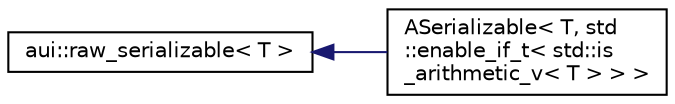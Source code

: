 digraph "Graphical Class Hierarchy"
{
 // LATEX_PDF_SIZE
  edge [fontname="Helvetica",fontsize="10",labelfontname="Helvetica",labelfontsize="10"];
  node [fontname="Helvetica",fontsize="10",shape=record];
  rankdir="LR";
  Node0 [label="aui::raw_serializable\< T \>",height=0.2,width=0.4,color="black", fillcolor="white", style="filled",URL="$structaui_1_1raw__serializable.html",tooltip=" "];
  Node0 -> Node1 [dir="back",color="midnightblue",fontsize="10",style="solid",fontname="Helvetica"];
  Node1 [label="ASerializable\< T, std\l::enable_if_t\< std::is\l_arithmetic_v\< T \> \> \>",height=0.2,width=0.4,color="black", fillcolor="white", style="filled",URL="$structASerializable_3_01T_00_01std_1_1enable__if__t_3_01std_1_1is__arithmetic__v_3_01T_01_4_01_4_01_4.html",tooltip=" "];
}
